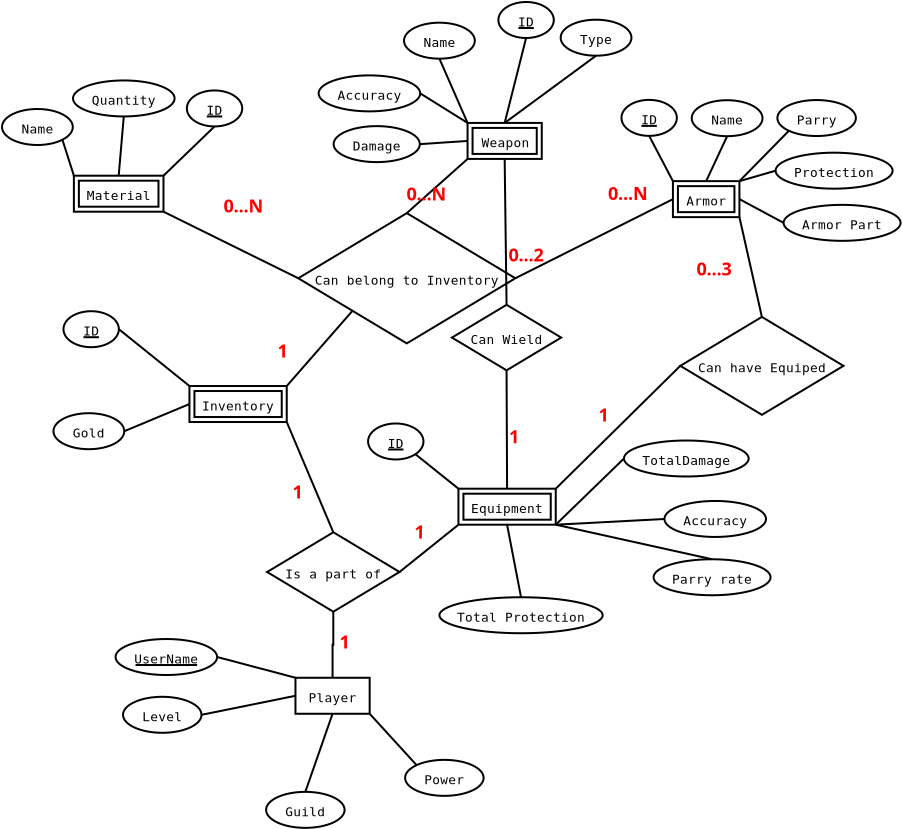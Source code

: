 <?xml version="1.0" encoding="UTF-8"?>
<dia:diagram xmlns:dia="http://www.lysator.liu.se/~alla/dia/">
  <dia:layer name="Background" visible="true" active="true">
    <dia:object type="ER - Entity" version="0" id="O0">
      <dia:attribute name="obj_pos">
        <dia:point val="-21.145,-11.614"/>
      </dia:attribute>
      <dia:attribute name="obj_bb">
        <dia:rectangle val="-21.195,-11.664;-17.385,-9.764"/>
      </dia:attribute>
      <dia:attribute name="elem_corner">
        <dia:point val="-21.145,-11.614"/>
      </dia:attribute>
      <dia:attribute name="elem_width">
        <dia:real val="3.71"/>
      </dia:attribute>
      <dia:attribute name="elem_height">
        <dia:real val="1.8"/>
      </dia:attribute>
      <dia:attribute name="border_width">
        <dia:real val="0.1"/>
      </dia:attribute>
      <dia:attribute name="border_color">
        <dia:color val="#000000"/>
      </dia:attribute>
      <dia:attribute name="inner_color">
        <dia:color val="#ffffff"/>
      </dia:attribute>
      <dia:attribute name="name">
        <dia:string>#Weapon#</dia:string>
      </dia:attribute>
      <dia:attribute name="weak">
        <dia:boolean val="true"/>
      </dia:attribute>
      <dia:attribute name="associative">
        <dia:boolean val="false"/>
      </dia:attribute>
      <dia:attribute name="font">
        <dia:font family="monospace" style="0" name="Courier"/>
      </dia:attribute>
      <dia:attribute name="font_height">
        <dia:real val="0.8"/>
      </dia:attribute>
    </dia:object>
    <dia:object type="ER - Attribute" version="0" id="O1">
      <dia:attribute name="obj_pos">
        <dia:point val="-19.603,-17.66"/>
      </dia:attribute>
      <dia:attribute name="obj_bb">
        <dia:rectangle val="-19.653,-17.71;-16.783,-15.81"/>
      </dia:attribute>
      <dia:attribute name="elem_corner">
        <dia:point val="-19.603,-17.66"/>
      </dia:attribute>
      <dia:attribute name="elem_width">
        <dia:real val="2.77"/>
      </dia:attribute>
      <dia:attribute name="elem_height">
        <dia:real val="1.8"/>
      </dia:attribute>
      <dia:attribute name="border_width">
        <dia:real val="0.1"/>
      </dia:attribute>
      <dia:attribute name="border_color">
        <dia:color val="#000000"/>
      </dia:attribute>
      <dia:attribute name="inner_color">
        <dia:color val="#ffffff"/>
      </dia:attribute>
      <dia:attribute name="name">
        <dia:string>#ID#</dia:string>
      </dia:attribute>
      <dia:attribute name="key">
        <dia:boolean val="true"/>
      </dia:attribute>
      <dia:attribute name="weak_key">
        <dia:boolean val="false"/>
      </dia:attribute>
      <dia:attribute name="derived">
        <dia:boolean val="false"/>
      </dia:attribute>
      <dia:attribute name="multivalued">
        <dia:boolean val="false"/>
      </dia:attribute>
      <dia:attribute name="font">
        <dia:font family="monospace" style="0" name="Courier"/>
      </dia:attribute>
      <dia:attribute name="font_height">
        <dia:real val="0.8"/>
      </dia:attribute>
    </dia:object>
    <dia:object type="ER - Attribute" version="0" id="O2">
      <dia:attribute name="obj_pos">
        <dia:point val="-16.49,-16.775"/>
      </dia:attribute>
      <dia:attribute name="obj_bb">
        <dia:rectangle val="-16.54,-16.825;-12.9,-14.925"/>
      </dia:attribute>
      <dia:attribute name="elem_corner">
        <dia:point val="-16.49,-16.775"/>
      </dia:attribute>
      <dia:attribute name="elem_width">
        <dia:real val="3.54"/>
      </dia:attribute>
      <dia:attribute name="elem_height">
        <dia:real val="1.8"/>
      </dia:attribute>
      <dia:attribute name="border_width">
        <dia:real val="0.1"/>
      </dia:attribute>
      <dia:attribute name="border_color">
        <dia:color val="#000000"/>
      </dia:attribute>
      <dia:attribute name="inner_color">
        <dia:color val="#ffffff"/>
      </dia:attribute>
      <dia:attribute name="name">
        <dia:string>#Type#</dia:string>
      </dia:attribute>
      <dia:attribute name="key">
        <dia:boolean val="false"/>
      </dia:attribute>
      <dia:attribute name="weak_key">
        <dia:boolean val="false"/>
      </dia:attribute>
      <dia:attribute name="derived">
        <dia:boolean val="false"/>
      </dia:attribute>
      <dia:attribute name="multivalued">
        <dia:boolean val="false"/>
      </dia:attribute>
      <dia:attribute name="font">
        <dia:font family="monospace" style="0" name="Courier"/>
      </dia:attribute>
      <dia:attribute name="font_height">
        <dia:real val="0.8"/>
      </dia:attribute>
    </dia:object>
    <dia:object type="ER - Attribute" version="0" id="O3">
      <dia:attribute name="obj_pos">
        <dia:point val="-24.322,-16.626"/>
      </dia:attribute>
      <dia:attribute name="obj_bb">
        <dia:rectangle val="-24.372,-16.676;-20.732,-14.776"/>
      </dia:attribute>
      <dia:attribute name="elem_corner">
        <dia:point val="-24.322,-16.626"/>
      </dia:attribute>
      <dia:attribute name="elem_width">
        <dia:real val="3.54"/>
      </dia:attribute>
      <dia:attribute name="elem_height">
        <dia:real val="1.8"/>
      </dia:attribute>
      <dia:attribute name="border_width">
        <dia:real val="0.1"/>
      </dia:attribute>
      <dia:attribute name="border_color">
        <dia:color val="#000000"/>
      </dia:attribute>
      <dia:attribute name="inner_color">
        <dia:color val="#ffffff"/>
      </dia:attribute>
      <dia:attribute name="name">
        <dia:string>#Name#</dia:string>
      </dia:attribute>
      <dia:attribute name="key">
        <dia:boolean val="false"/>
      </dia:attribute>
      <dia:attribute name="weak_key">
        <dia:boolean val="false"/>
      </dia:attribute>
      <dia:attribute name="derived">
        <dia:boolean val="false"/>
      </dia:attribute>
      <dia:attribute name="multivalued">
        <dia:boolean val="false"/>
      </dia:attribute>
      <dia:attribute name="font">
        <dia:font family="monospace" style="0" name="Courier"/>
      </dia:attribute>
      <dia:attribute name="font_height">
        <dia:real val="0.8"/>
      </dia:attribute>
    </dia:object>
    <dia:object type="ER - Attribute" version="0" id="O4">
      <dia:attribute name="obj_pos">
        <dia:point val="-27.842,-11.454"/>
      </dia:attribute>
      <dia:attribute name="obj_bb">
        <dia:rectangle val="-27.892,-11.504;-23.482,-9.604"/>
      </dia:attribute>
      <dia:attribute name="elem_corner">
        <dia:point val="-27.842,-11.454"/>
      </dia:attribute>
      <dia:attribute name="elem_width">
        <dia:real val="4.31"/>
      </dia:attribute>
      <dia:attribute name="elem_height">
        <dia:real val="1.8"/>
      </dia:attribute>
      <dia:attribute name="border_width">
        <dia:real val="0.1"/>
      </dia:attribute>
      <dia:attribute name="border_color">
        <dia:color val="#000000"/>
      </dia:attribute>
      <dia:attribute name="inner_color">
        <dia:color val="#ffffff"/>
      </dia:attribute>
      <dia:attribute name="name">
        <dia:string>#Damage#</dia:string>
      </dia:attribute>
      <dia:attribute name="key">
        <dia:boolean val="false"/>
      </dia:attribute>
      <dia:attribute name="weak_key">
        <dia:boolean val="false"/>
      </dia:attribute>
      <dia:attribute name="derived">
        <dia:boolean val="false"/>
      </dia:attribute>
      <dia:attribute name="multivalued">
        <dia:boolean val="false"/>
      </dia:attribute>
      <dia:attribute name="font">
        <dia:font family="monospace" style="0" name="Courier"/>
      </dia:attribute>
      <dia:attribute name="font_height">
        <dia:real val="0.8"/>
      </dia:attribute>
    </dia:object>
    <dia:object type="ER - Attribute" version="0" id="O5">
      <dia:attribute name="obj_pos">
        <dia:point val="-28.593,-13.991"/>
      </dia:attribute>
      <dia:attribute name="obj_bb">
        <dia:rectangle val="-28.643,-14.041;-23.463,-12.141"/>
      </dia:attribute>
      <dia:attribute name="elem_corner">
        <dia:point val="-28.593,-13.991"/>
      </dia:attribute>
      <dia:attribute name="elem_width">
        <dia:real val="5.08"/>
      </dia:attribute>
      <dia:attribute name="elem_height">
        <dia:real val="1.8"/>
      </dia:attribute>
      <dia:attribute name="border_width">
        <dia:real val="0.1"/>
      </dia:attribute>
      <dia:attribute name="border_color">
        <dia:color val="#000000"/>
      </dia:attribute>
      <dia:attribute name="inner_color">
        <dia:color val="#ffffff"/>
      </dia:attribute>
      <dia:attribute name="name">
        <dia:string>#Accuracy#</dia:string>
      </dia:attribute>
      <dia:attribute name="key">
        <dia:boolean val="false"/>
      </dia:attribute>
      <dia:attribute name="weak_key">
        <dia:boolean val="false"/>
      </dia:attribute>
      <dia:attribute name="derived">
        <dia:boolean val="false"/>
      </dia:attribute>
      <dia:attribute name="multivalued">
        <dia:boolean val="false"/>
      </dia:attribute>
      <dia:attribute name="font">
        <dia:font family="monospace" style="0" name="Courier"/>
      </dia:attribute>
      <dia:attribute name="font_height">
        <dia:real val="0.8"/>
      </dia:attribute>
    </dia:object>
    <dia:object type="ER - Entity" version="0" id="O6">
      <dia:attribute name="obj_pos">
        <dia:point val="-10.877,-8.703"/>
      </dia:attribute>
      <dia:attribute name="obj_bb">
        <dia:rectangle val="-10.928,-8.753;-7.503,-6.853"/>
      </dia:attribute>
      <dia:attribute name="elem_corner">
        <dia:point val="-10.877,-8.703"/>
      </dia:attribute>
      <dia:attribute name="elem_width">
        <dia:real val="3.325"/>
      </dia:attribute>
      <dia:attribute name="elem_height">
        <dia:real val="1.8"/>
      </dia:attribute>
      <dia:attribute name="border_width">
        <dia:real val="0.1"/>
      </dia:attribute>
      <dia:attribute name="border_color">
        <dia:color val="#000000"/>
      </dia:attribute>
      <dia:attribute name="inner_color">
        <dia:color val="#ffffff"/>
      </dia:attribute>
      <dia:attribute name="name">
        <dia:string>#Armor#</dia:string>
      </dia:attribute>
      <dia:attribute name="weak">
        <dia:boolean val="true"/>
      </dia:attribute>
      <dia:attribute name="associative">
        <dia:boolean val="false"/>
      </dia:attribute>
      <dia:attribute name="font">
        <dia:font family="monospace" style="0" name="Courier"/>
      </dia:attribute>
      <dia:attribute name="font_height">
        <dia:real val="0.8"/>
      </dia:attribute>
    </dia:object>
    <dia:object type="ER - Attribute" version="0" id="O7">
      <dia:attribute name="obj_pos">
        <dia:point val="-9.937,-12.75"/>
      </dia:attribute>
      <dia:attribute name="obj_bb">
        <dia:rectangle val="-9.987,-12.8;-6.347,-10.9"/>
      </dia:attribute>
      <dia:attribute name="elem_corner">
        <dia:point val="-9.937,-12.75"/>
      </dia:attribute>
      <dia:attribute name="elem_width">
        <dia:real val="3.54"/>
      </dia:attribute>
      <dia:attribute name="elem_height">
        <dia:real val="1.8"/>
      </dia:attribute>
      <dia:attribute name="border_width">
        <dia:real val="0.1"/>
      </dia:attribute>
      <dia:attribute name="border_color">
        <dia:color val="#000000"/>
      </dia:attribute>
      <dia:attribute name="inner_color">
        <dia:color val="#ffffff"/>
      </dia:attribute>
      <dia:attribute name="name">
        <dia:string>#Name#</dia:string>
      </dia:attribute>
      <dia:attribute name="key">
        <dia:boolean val="false"/>
      </dia:attribute>
      <dia:attribute name="weak_key">
        <dia:boolean val="false"/>
      </dia:attribute>
      <dia:attribute name="derived">
        <dia:boolean val="false"/>
      </dia:attribute>
      <dia:attribute name="multivalued">
        <dia:boolean val="false"/>
      </dia:attribute>
      <dia:attribute name="font">
        <dia:font family="monospace" style="0" name="Courier"/>
      </dia:attribute>
      <dia:attribute name="font_height">
        <dia:real val="0.8"/>
      </dia:attribute>
    </dia:object>
    <dia:object type="ER - Attribute" version="0" id="O8">
      <dia:attribute name="obj_pos">
        <dia:point val="-5.654,-12.758"/>
      </dia:attribute>
      <dia:attribute name="obj_bb">
        <dia:rectangle val="-5.704,-12.808;-1.679,-10.908"/>
      </dia:attribute>
      <dia:attribute name="elem_corner">
        <dia:point val="-5.654,-12.758"/>
      </dia:attribute>
      <dia:attribute name="elem_width">
        <dia:real val="3.925"/>
      </dia:attribute>
      <dia:attribute name="elem_height">
        <dia:real val="1.8"/>
      </dia:attribute>
      <dia:attribute name="border_width">
        <dia:real val="0.1"/>
      </dia:attribute>
      <dia:attribute name="border_color">
        <dia:color val="#000000"/>
      </dia:attribute>
      <dia:attribute name="inner_color">
        <dia:color val="#ffffff"/>
      </dia:attribute>
      <dia:attribute name="name">
        <dia:string>#Parry#</dia:string>
      </dia:attribute>
      <dia:attribute name="key">
        <dia:boolean val="false"/>
      </dia:attribute>
      <dia:attribute name="weak_key">
        <dia:boolean val="false"/>
      </dia:attribute>
      <dia:attribute name="derived">
        <dia:boolean val="false"/>
      </dia:attribute>
      <dia:attribute name="multivalued">
        <dia:boolean val="false"/>
      </dia:attribute>
      <dia:attribute name="font">
        <dia:font family="monospace" style="0" name="Courier"/>
      </dia:attribute>
      <dia:attribute name="font_height">
        <dia:real val="0.8"/>
      </dia:attribute>
    </dia:object>
    <dia:object type="ER - Attribute" version="0" id="O9">
      <dia:attribute name="obj_pos">
        <dia:point val="-13.45,-12.766"/>
      </dia:attribute>
      <dia:attribute name="obj_bb">
        <dia:rectangle val="-13.5,-12.816;-10.63,-10.916"/>
      </dia:attribute>
      <dia:attribute name="elem_corner">
        <dia:point val="-13.45,-12.766"/>
      </dia:attribute>
      <dia:attribute name="elem_width">
        <dia:real val="2.77"/>
      </dia:attribute>
      <dia:attribute name="elem_height">
        <dia:real val="1.8"/>
      </dia:attribute>
      <dia:attribute name="border_width">
        <dia:real val="0.1"/>
      </dia:attribute>
      <dia:attribute name="border_color">
        <dia:color val="#000000"/>
      </dia:attribute>
      <dia:attribute name="inner_color">
        <dia:color val="#ffffff"/>
      </dia:attribute>
      <dia:attribute name="name">
        <dia:string>#ID#</dia:string>
      </dia:attribute>
      <dia:attribute name="key">
        <dia:boolean val="true"/>
      </dia:attribute>
      <dia:attribute name="weak_key">
        <dia:boolean val="false"/>
      </dia:attribute>
      <dia:attribute name="derived">
        <dia:boolean val="false"/>
      </dia:attribute>
      <dia:attribute name="multivalued">
        <dia:boolean val="false"/>
      </dia:attribute>
      <dia:attribute name="font">
        <dia:font family="monospace" style="0" name="Courier"/>
      </dia:attribute>
      <dia:attribute name="font_height">
        <dia:real val="0.8"/>
      </dia:attribute>
    </dia:object>
    <dia:object type="ER - Attribute" version="0" id="O10">
      <dia:attribute name="obj_pos">
        <dia:point val="-5.743,-10.126"/>
      </dia:attribute>
      <dia:attribute name="obj_bb">
        <dia:rectangle val="-5.793,-10.176;0.157,-8.276"/>
      </dia:attribute>
      <dia:attribute name="elem_corner">
        <dia:point val="-5.743,-10.126"/>
      </dia:attribute>
      <dia:attribute name="elem_width">
        <dia:real val="5.85"/>
      </dia:attribute>
      <dia:attribute name="elem_height">
        <dia:real val="1.8"/>
      </dia:attribute>
      <dia:attribute name="border_width">
        <dia:real val="0.1"/>
      </dia:attribute>
      <dia:attribute name="border_color">
        <dia:color val="#000000"/>
      </dia:attribute>
      <dia:attribute name="inner_color">
        <dia:color val="#ffffff"/>
      </dia:attribute>
      <dia:attribute name="name">
        <dia:string>#Protection#</dia:string>
      </dia:attribute>
      <dia:attribute name="key">
        <dia:boolean val="false"/>
      </dia:attribute>
      <dia:attribute name="weak_key">
        <dia:boolean val="false"/>
      </dia:attribute>
      <dia:attribute name="derived">
        <dia:boolean val="false"/>
      </dia:attribute>
      <dia:attribute name="multivalued">
        <dia:boolean val="false"/>
      </dia:attribute>
      <dia:attribute name="font">
        <dia:font family="monospace" style="0" name="Courier"/>
      </dia:attribute>
      <dia:attribute name="font_height">
        <dia:real val="0.8"/>
      </dia:attribute>
    </dia:object>
    <dia:object type="ER - Attribute" version="0" id="O11">
      <dia:attribute name="obj_pos">
        <dia:point val="-5.344,-7.518"/>
      </dia:attribute>
      <dia:attribute name="obj_bb">
        <dia:rectangle val="-5.394,-7.568;0.556,-5.668"/>
      </dia:attribute>
      <dia:attribute name="elem_corner">
        <dia:point val="-5.344,-7.518"/>
      </dia:attribute>
      <dia:attribute name="elem_width">
        <dia:real val="5.85"/>
      </dia:attribute>
      <dia:attribute name="elem_height">
        <dia:real val="1.8"/>
      </dia:attribute>
      <dia:attribute name="border_width">
        <dia:real val="0.1"/>
      </dia:attribute>
      <dia:attribute name="border_color">
        <dia:color val="#000000"/>
      </dia:attribute>
      <dia:attribute name="inner_color">
        <dia:color val="#ffffff"/>
      </dia:attribute>
      <dia:attribute name="name">
        <dia:string>#Armor Part#</dia:string>
      </dia:attribute>
      <dia:attribute name="key">
        <dia:boolean val="false"/>
      </dia:attribute>
      <dia:attribute name="weak_key">
        <dia:boolean val="false"/>
      </dia:attribute>
      <dia:attribute name="derived">
        <dia:boolean val="false"/>
      </dia:attribute>
      <dia:attribute name="multivalued">
        <dia:boolean val="false"/>
      </dia:attribute>
      <dia:attribute name="font">
        <dia:font family="monospace" style="0" name="Courier"/>
      </dia:attribute>
      <dia:attribute name="font_height">
        <dia:real val="0.8"/>
      </dia:attribute>
    </dia:object>
    <dia:object type="ER - Entity" version="0" id="O12">
      <dia:attribute name="obj_pos">
        <dia:point val="-40.829,-8.975"/>
      </dia:attribute>
      <dia:attribute name="obj_bb">
        <dia:rectangle val="-40.879,-9.025;-36.299,-7.125"/>
      </dia:attribute>
      <dia:attribute name="elem_corner">
        <dia:point val="-40.829,-8.975"/>
      </dia:attribute>
      <dia:attribute name="elem_width">
        <dia:real val="4.48"/>
      </dia:attribute>
      <dia:attribute name="elem_height">
        <dia:real val="1.8"/>
      </dia:attribute>
      <dia:attribute name="border_width">
        <dia:real val="0.1"/>
      </dia:attribute>
      <dia:attribute name="border_color">
        <dia:color val="#000000"/>
      </dia:attribute>
      <dia:attribute name="inner_color">
        <dia:color val="#ffffff"/>
      </dia:attribute>
      <dia:attribute name="name">
        <dia:string>#Material#</dia:string>
      </dia:attribute>
      <dia:attribute name="weak">
        <dia:boolean val="true"/>
      </dia:attribute>
      <dia:attribute name="associative">
        <dia:boolean val="false"/>
      </dia:attribute>
      <dia:attribute name="font">
        <dia:font family="monospace" style="0" name="Courier"/>
      </dia:attribute>
      <dia:attribute name="font_height">
        <dia:real val="0.8"/>
      </dia:attribute>
    </dia:object>
    <dia:object type="ER - Attribute" version="0" id="O13">
      <dia:attribute name="obj_pos">
        <dia:point val="-44.423,-12.31"/>
      </dia:attribute>
      <dia:attribute name="obj_bb">
        <dia:rectangle val="-44.473,-12.36;-40.833,-10.46"/>
      </dia:attribute>
      <dia:attribute name="elem_corner">
        <dia:point val="-44.423,-12.31"/>
      </dia:attribute>
      <dia:attribute name="elem_width">
        <dia:real val="3.54"/>
      </dia:attribute>
      <dia:attribute name="elem_height">
        <dia:real val="1.8"/>
      </dia:attribute>
      <dia:attribute name="border_width">
        <dia:real val="0.1"/>
      </dia:attribute>
      <dia:attribute name="border_color">
        <dia:color val="#000000"/>
      </dia:attribute>
      <dia:attribute name="inner_color">
        <dia:color val="#ffffff"/>
      </dia:attribute>
      <dia:attribute name="name">
        <dia:string>#Name#</dia:string>
      </dia:attribute>
      <dia:attribute name="key">
        <dia:boolean val="false"/>
      </dia:attribute>
      <dia:attribute name="weak_key">
        <dia:boolean val="false"/>
      </dia:attribute>
      <dia:attribute name="derived">
        <dia:boolean val="false"/>
      </dia:attribute>
      <dia:attribute name="multivalued">
        <dia:boolean val="false"/>
      </dia:attribute>
      <dia:attribute name="font">
        <dia:font family="monospace" style="0" name="Courier"/>
      </dia:attribute>
      <dia:attribute name="font_height">
        <dia:real val="0.8"/>
      </dia:attribute>
    </dia:object>
    <dia:object type="ER - Attribute" version="0" id="O14">
      <dia:attribute name="obj_pos">
        <dia:point val="-35.181,-13.238"/>
      </dia:attribute>
      <dia:attribute name="obj_bb">
        <dia:rectangle val="-35.231,-13.288;-32.361,-11.388"/>
      </dia:attribute>
      <dia:attribute name="elem_corner">
        <dia:point val="-35.181,-13.238"/>
      </dia:attribute>
      <dia:attribute name="elem_width">
        <dia:real val="2.77"/>
      </dia:attribute>
      <dia:attribute name="elem_height">
        <dia:real val="1.8"/>
      </dia:attribute>
      <dia:attribute name="border_width">
        <dia:real val="0.1"/>
      </dia:attribute>
      <dia:attribute name="border_color">
        <dia:color val="#000000"/>
      </dia:attribute>
      <dia:attribute name="inner_color">
        <dia:color val="#ffffff"/>
      </dia:attribute>
      <dia:attribute name="name">
        <dia:string>#ID#</dia:string>
      </dia:attribute>
      <dia:attribute name="key">
        <dia:boolean val="true"/>
      </dia:attribute>
      <dia:attribute name="weak_key">
        <dia:boolean val="false"/>
      </dia:attribute>
      <dia:attribute name="derived">
        <dia:boolean val="false"/>
      </dia:attribute>
      <dia:attribute name="multivalued">
        <dia:boolean val="false"/>
      </dia:attribute>
      <dia:attribute name="font">
        <dia:font family="monospace" style="0" name="Courier"/>
      </dia:attribute>
      <dia:attribute name="font_height">
        <dia:real val="0.8"/>
      </dia:attribute>
    </dia:object>
    <dia:object type="ER - Attribute" version="0" id="O15">
      <dia:attribute name="obj_pos">
        <dia:point val="-40.873,-13.738"/>
      </dia:attribute>
      <dia:attribute name="obj_bb">
        <dia:rectangle val="-40.923,-13.788;-35.743,-11.888"/>
      </dia:attribute>
      <dia:attribute name="elem_corner">
        <dia:point val="-40.873,-13.738"/>
      </dia:attribute>
      <dia:attribute name="elem_width">
        <dia:real val="5.08"/>
      </dia:attribute>
      <dia:attribute name="elem_height">
        <dia:real val="1.8"/>
      </dia:attribute>
      <dia:attribute name="border_width">
        <dia:real val="0.1"/>
      </dia:attribute>
      <dia:attribute name="border_color">
        <dia:color val="#000000"/>
      </dia:attribute>
      <dia:attribute name="inner_color">
        <dia:color val="#ffffff"/>
      </dia:attribute>
      <dia:attribute name="name">
        <dia:string>#Quantity#</dia:string>
      </dia:attribute>
      <dia:attribute name="key">
        <dia:boolean val="false"/>
      </dia:attribute>
      <dia:attribute name="weak_key">
        <dia:boolean val="false"/>
      </dia:attribute>
      <dia:attribute name="derived">
        <dia:boolean val="false"/>
      </dia:attribute>
      <dia:attribute name="multivalued">
        <dia:boolean val="false"/>
      </dia:attribute>
      <dia:attribute name="font">
        <dia:font family="monospace" style="0" name="Courier"/>
      </dia:attribute>
      <dia:attribute name="font_height">
        <dia:real val="0.8"/>
      </dia:attribute>
    </dia:object>
    <dia:object type="ER - Entity" version="0" id="O16">
      <dia:attribute name="obj_pos">
        <dia:point val="-35.051,1.541"/>
      </dia:attribute>
      <dia:attribute name="obj_bb">
        <dia:rectangle val="-35.101,1.491;-30.136,3.391"/>
      </dia:attribute>
      <dia:attribute name="elem_corner">
        <dia:point val="-35.051,1.541"/>
      </dia:attribute>
      <dia:attribute name="elem_width">
        <dia:real val="4.865"/>
      </dia:attribute>
      <dia:attribute name="elem_height">
        <dia:real val="1.8"/>
      </dia:attribute>
      <dia:attribute name="border_width">
        <dia:real val="0.1"/>
      </dia:attribute>
      <dia:attribute name="border_color">
        <dia:color val="#000000"/>
      </dia:attribute>
      <dia:attribute name="inner_color">
        <dia:color val="#ffffff"/>
      </dia:attribute>
      <dia:attribute name="name">
        <dia:string>#Inventory#</dia:string>
      </dia:attribute>
      <dia:attribute name="weak">
        <dia:boolean val="true"/>
      </dia:attribute>
      <dia:attribute name="associative">
        <dia:boolean val="false"/>
      </dia:attribute>
      <dia:attribute name="font">
        <dia:font family="monospace" style="0" name="Courier"/>
      </dia:attribute>
      <dia:attribute name="font_height">
        <dia:real val="0.8"/>
      </dia:attribute>
    </dia:object>
    <dia:object type="ER - Relationship" version="0" id="O17">
      <dia:attribute name="obj_pos">
        <dia:point val="-29.612,-7.104"/>
      </dia:attribute>
      <dia:attribute name="obj_bb">
        <dia:rectangle val="-29.962,-7.154;-18.407,-0.541"/>
      </dia:attribute>
      <dia:attribute name="elem_corner">
        <dia:point val="-29.612,-7.104"/>
      </dia:attribute>
      <dia:attribute name="elem_width">
        <dia:real val="10.855"/>
      </dia:attribute>
      <dia:attribute name="elem_height">
        <dia:real val="6.513"/>
      </dia:attribute>
      <dia:attribute name="border_width">
        <dia:real val="0.1"/>
      </dia:attribute>
      <dia:attribute name="border_color">
        <dia:color val="#000000"/>
      </dia:attribute>
      <dia:attribute name="inner_color">
        <dia:color val="#ffffff"/>
      </dia:attribute>
      <dia:attribute name="name">
        <dia:string>#Can belong to Inventory#</dia:string>
      </dia:attribute>
      <dia:attribute name="left_card">
        <dia:string>##</dia:string>
      </dia:attribute>
      <dia:attribute name="right_card">
        <dia:string>##</dia:string>
      </dia:attribute>
      <dia:attribute name="identifying">
        <dia:boolean val="false"/>
      </dia:attribute>
      <dia:attribute name="rotated">
        <dia:boolean val="false"/>
      </dia:attribute>
      <dia:attribute name="font">
        <dia:font family="monospace" style="0" name="Courier"/>
      </dia:attribute>
      <dia:attribute name="font_height">
        <dia:real val="0.8"/>
      </dia:attribute>
    </dia:object>
    <dia:object type="ER - Attribute" version="0" id="O18">
      <dia:attribute name="obj_pos">
        <dia:point val="-41.85,2.9"/>
      </dia:attribute>
      <dia:attribute name="obj_bb">
        <dia:rectangle val="-41.9,2.85;-38.26,4.75"/>
      </dia:attribute>
      <dia:attribute name="elem_corner">
        <dia:point val="-41.85,2.9"/>
      </dia:attribute>
      <dia:attribute name="elem_width">
        <dia:real val="3.54"/>
      </dia:attribute>
      <dia:attribute name="elem_height">
        <dia:real val="1.8"/>
      </dia:attribute>
      <dia:attribute name="border_width">
        <dia:real val="0.1"/>
      </dia:attribute>
      <dia:attribute name="border_color">
        <dia:color val="#000000"/>
      </dia:attribute>
      <dia:attribute name="inner_color">
        <dia:color val="#ffffff"/>
      </dia:attribute>
      <dia:attribute name="name">
        <dia:string>#Gold#</dia:string>
      </dia:attribute>
      <dia:attribute name="key">
        <dia:boolean val="false"/>
      </dia:attribute>
      <dia:attribute name="weak_key">
        <dia:boolean val="false"/>
      </dia:attribute>
      <dia:attribute name="derived">
        <dia:boolean val="false"/>
      </dia:attribute>
      <dia:attribute name="multivalued">
        <dia:boolean val="false"/>
      </dia:attribute>
      <dia:attribute name="font">
        <dia:font family="monospace" style="0" name="Courier"/>
      </dia:attribute>
      <dia:attribute name="font_height">
        <dia:real val="0.8"/>
      </dia:attribute>
    </dia:object>
    <dia:object type="ER - Attribute" version="0" id="O19">
      <dia:attribute name="obj_pos">
        <dia:point val="-41.35,-2.2"/>
      </dia:attribute>
      <dia:attribute name="obj_bb">
        <dia:rectangle val="-41.4,-2.25;-38.53,-0.35"/>
      </dia:attribute>
      <dia:attribute name="elem_corner">
        <dia:point val="-41.35,-2.2"/>
      </dia:attribute>
      <dia:attribute name="elem_width">
        <dia:real val="2.77"/>
      </dia:attribute>
      <dia:attribute name="elem_height">
        <dia:real val="1.8"/>
      </dia:attribute>
      <dia:attribute name="border_width">
        <dia:real val="0.1"/>
      </dia:attribute>
      <dia:attribute name="border_color">
        <dia:color val="#000000"/>
      </dia:attribute>
      <dia:attribute name="inner_color">
        <dia:color val="#ffffff"/>
      </dia:attribute>
      <dia:attribute name="name">
        <dia:string>#ID#</dia:string>
      </dia:attribute>
      <dia:attribute name="key">
        <dia:boolean val="true"/>
      </dia:attribute>
      <dia:attribute name="weak_key">
        <dia:boolean val="false"/>
      </dia:attribute>
      <dia:attribute name="derived">
        <dia:boolean val="false"/>
      </dia:attribute>
      <dia:attribute name="multivalued">
        <dia:boolean val="false"/>
      </dia:attribute>
      <dia:attribute name="font">
        <dia:font family="monospace" style="0" name="Courier"/>
      </dia:attribute>
      <dia:attribute name="font_height">
        <dia:real val="0.8"/>
      </dia:attribute>
    </dia:object>
    <dia:object type="ER - Entity" version="0" id="O20">
      <dia:attribute name="obj_pos">
        <dia:point val="-21.601,6.675"/>
      </dia:attribute>
      <dia:attribute name="obj_bb">
        <dia:rectangle val="-21.651,6.625;-16.686,8.525"/>
      </dia:attribute>
      <dia:attribute name="elem_corner">
        <dia:point val="-21.601,6.675"/>
      </dia:attribute>
      <dia:attribute name="elem_width">
        <dia:real val="4.865"/>
      </dia:attribute>
      <dia:attribute name="elem_height">
        <dia:real val="1.8"/>
      </dia:attribute>
      <dia:attribute name="border_width">
        <dia:real val="0.1"/>
      </dia:attribute>
      <dia:attribute name="border_color">
        <dia:color val="#000000"/>
      </dia:attribute>
      <dia:attribute name="inner_color">
        <dia:color val="#ffffff"/>
      </dia:attribute>
      <dia:attribute name="name">
        <dia:string>#Equipment#</dia:string>
      </dia:attribute>
      <dia:attribute name="weak">
        <dia:boolean val="true"/>
      </dia:attribute>
      <dia:attribute name="associative">
        <dia:boolean val="false"/>
      </dia:attribute>
      <dia:attribute name="font">
        <dia:font family="monospace" style="0" name="Courier"/>
      </dia:attribute>
      <dia:attribute name="font_height">
        <dia:real val="0.8"/>
      </dia:attribute>
    </dia:object>
    <dia:object type="ER - Relationship" version="0" id="O21">
      <dia:attribute name="obj_pos">
        <dia:point val="-10.509,-1.915"/>
      </dia:attribute>
      <dia:attribute name="obj_bb">
        <dia:rectangle val="-10.859,-1.965;-1.999,3.031"/>
      </dia:attribute>
      <dia:attribute name="elem_corner">
        <dia:point val="-10.509,-1.915"/>
      </dia:attribute>
      <dia:attribute name="elem_width">
        <dia:real val="8.16"/>
      </dia:attribute>
      <dia:attribute name="elem_height">
        <dia:real val="4.896"/>
      </dia:attribute>
      <dia:attribute name="border_width">
        <dia:real val="0.1"/>
      </dia:attribute>
      <dia:attribute name="border_color">
        <dia:color val="#000000"/>
      </dia:attribute>
      <dia:attribute name="inner_color">
        <dia:color val="#ffffff"/>
      </dia:attribute>
      <dia:attribute name="name">
        <dia:string>#Can have Equiped#</dia:string>
      </dia:attribute>
      <dia:attribute name="left_card">
        <dia:string>##</dia:string>
      </dia:attribute>
      <dia:attribute name="right_card">
        <dia:string>##</dia:string>
      </dia:attribute>
      <dia:attribute name="identifying">
        <dia:boolean val="false"/>
      </dia:attribute>
      <dia:attribute name="rotated">
        <dia:boolean val="false"/>
      </dia:attribute>
      <dia:attribute name="font">
        <dia:font family="monospace" style="0" name="Courier"/>
      </dia:attribute>
      <dia:attribute name="font_height">
        <dia:real val="0.8"/>
      </dia:attribute>
    </dia:object>
    <dia:object type="ER - Entity" version="0" id="O22">
      <dia:attribute name="obj_pos">
        <dia:point val="-29.75,16.128"/>
      </dia:attribute>
      <dia:attribute name="obj_bb">
        <dia:rectangle val="-29.8,16.078;-25.99,17.978"/>
      </dia:attribute>
      <dia:attribute name="elem_corner">
        <dia:point val="-29.75,16.128"/>
      </dia:attribute>
      <dia:attribute name="elem_width">
        <dia:real val="3.71"/>
      </dia:attribute>
      <dia:attribute name="elem_height">
        <dia:real val="1.8"/>
      </dia:attribute>
      <dia:attribute name="border_width">
        <dia:real val="0.1"/>
      </dia:attribute>
      <dia:attribute name="border_color">
        <dia:color val="#000000"/>
      </dia:attribute>
      <dia:attribute name="inner_color">
        <dia:color val="#ffffff"/>
      </dia:attribute>
      <dia:attribute name="name">
        <dia:string>#Player#</dia:string>
      </dia:attribute>
      <dia:attribute name="weak">
        <dia:boolean val="false"/>
      </dia:attribute>
      <dia:attribute name="associative">
        <dia:boolean val="false"/>
      </dia:attribute>
      <dia:attribute name="font">
        <dia:font family="monospace" style="0" name="Courier"/>
      </dia:attribute>
      <dia:attribute name="font_height">
        <dia:real val="0.8"/>
      </dia:attribute>
    </dia:object>
    <dia:object type="ER - Relationship" version="0" id="O23">
      <dia:attribute name="obj_pos">
        <dia:point val="-31.168,8.853"/>
      </dia:attribute>
      <dia:attribute name="obj_bb">
        <dia:rectangle val="-31.518,8.803;-24.198,12.875"/>
      </dia:attribute>
      <dia:attribute name="elem_corner">
        <dia:point val="-31.168,8.853"/>
      </dia:attribute>
      <dia:attribute name="elem_width">
        <dia:real val="6.62"/>
      </dia:attribute>
      <dia:attribute name="elem_height">
        <dia:real val="3.972"/>
      </dia:attribute>
      <dia:attribute name="border_width">
        <dia:real val="0.1"/>
      </dia:attribute>
      <dia:attribute name="border_color">
        <dia:color val="#000000"/>
      </dia:attribute>
      <dia:attribute name="inner_color">
        <dia:color val="#ffffff"/>
      </dia:attribute>
      <dia:attribute name="name">
        <dia:string>#Is a part of#</dia:string>
      </dia:attribute>
      <dia:attribute name="left_card">
        <dia:string>##</dia:string>
      </dia:attribute>
      <dia:attribute name="right_card">
        <dia:string>##</dia:string>
      </dia:attribute>
      <dia:attribute name="identifying">
        <dia:boolean val="false"/>
      </dia:attribute>
      <dia:attribute name="rotated">
        <dia:boolean val="false"/>
      </dia:attribute>
      <dia:attribute name="font">
        <dia:font family="monospace" style="0" name="Courier"/>
      </dia:attribute>
      <dia:attribute name="font_height">
        <dia:real val="0.8"/>
      </dia:attribute>
    </dia:object>
    <dia:object type="ER - Participation" version="1" id="O24">
      <dia:attribute name="obj_pos">
        <dia:point val="-27.858,12.825"/>
      </dia:attribute>
      <dia:attribute name="obj_bb">
        <dia:rectangle val="-27.945,12.775;-27.808,16.178"/>
      </dia:attribute>
      <dia:attribute name="orth_points">
        <dia:point val="-27.858,12.825"/>
        <dia:point val="-27.858,14.476"/>
        <dia:point val="-27.895,14.476"/>
        <dia:point val="-27.895,16.128"/>
      </dia:attribute>
      <dia:attribute name="orth_orient">
        <dia:enum val="1"/>
        <dia:enum val="0"/>
        <dia:enum val="1"/>
      </dia:attribute>
      <dia:attribute name="autorouting">
        <dia:boolean val="true"/>
      </dia:attribute>
      <dia:attribute name="total">
        <dia:boolean val="false"/>
      </dia:attribute>
      <dia:connections>
        <dia:connection handle="0" to="O23" connection="6"/>
        <dia:connection handle="1" to="O22" connection="1"/>
      </dia:connections>
    </dia:object>
    <dia:object type="ER - Attribute" version="0" id="O25">
      <dia:attribute name="obj_pos">
        <dia:point val="-26.119,3.414"/>
      </dia:attribute>
      <dia:attribute name="obj_bb">
        <dia:rectangle val="-26.169,3.364;-23.299,5.264"/>
      </dia:attribute>
      <dia:attribute name="elem_corner">
        <dia:point val="-26.119,3.414"/>
      </dia:attribute>
      <dia:attribute name="elem_width">
        <dia:real val="2.77"/>
      </dia:attribute>
      <dia:attribute name="elem_height">
        <dia:real val="1.8"/>
      </dia:attribute>
      <dia:attribute name="border_width">
        <dia:real val="0.1"/>
      </dia:attribute>
      <dia:attribute name="border_color">
        <dia:color val="#000000"/>
      </dia:attribute>
      <dia:attribute name="inner_color">
        <dia:color val="#ffffff"/>
      </dia:attribute>
      <dia:attribute name="name">
        <dia:string>#ID#</dia:string>
      </dia:attribute>
      <dia:attribute name="key">
        <dia:boolean val="true"/>
      </dia:attribute>
      <dia:attribute name="weak_key">
        <dia:boolean val="false"/>
      </dia:attribute>
      <dia:attribute name="derived">
        <dia:boolean val="false"/>
      </dia:attribute>
      <dia:attribute name="multivalued">
        <dia:boolean val="false"/>
      </dia:attribute>
      <dia:attribute name="font">
        <dia:font family="monospace" style="0" name="Courier"/>
      </dia:attribute>
      <dia:attribute name="font_height">
        <dia:real val="0.8"/>
      </dia:attribute>
    </dia:object>
    <dia:object type="ER - Attribute" version="0" id="O26">
      <dia:attribute name="obj_pos">
        <dia:point val="-13.325,4.265"/>
      </dia:attribute>
      <dia:attribute name="obj_bb">
        <dia:rectangle val="-13.375,4.215;-7.04,6.115"/>
      </dia:attribute>
      <dia:attribute name="elem_corner">
        <dia:point val="-13.325,4.265"/>
      </dia:attribute>
      <dia:attribute name="elem_width">
        <dia:real val="6.235"/>
      </dia:attribute>
      <dia:attribute name="elem_height">
        <dia:real val="1.8"/>
      </dia:attribute>
      <dia:attribute name="border_width">
        <dia:real val="0.1"/>
      </dia:attribute>
      <dia:attribute name="border_color">
        <dia:color val="#000000"/>
      </dia:attribute>
      <dia:attribute name="inner_color">
        <dia:color val="#ffffff"/>
      </dia:attribute>
      <dia:attribute name="name">
        <dia:string>#TotalDamage#</dia:string>
      </dia:attribute>
      <dia:attribute name="key">
        <dia:boolean val="false"/>
      </dia:attribute>
      <dia:attribute name="weak_key">
        <dia:boolean val="false"/>
      </dia:attribute>
      <dia:attribute name="derived">
        <dia:boolean val="false"/>
      </dia:attribute>
      <dia:attribute name="multivalued">
        <dia:boolean val="false"/>
      </dia:attribute>
      <dia:attribute name="font">
        <dia:font family="monospace" style="0" name="Courier"/>
      </dia:attribute>
      <dia:attribute name="font_height">
        <dia:real val="0.8"/>
      </dia:attribute>
    </dia:object>
    <dia:object type="ER - Attribute" version="0" id="O27">
      <dia:attribute name="obj_pos">
        <dia:point val="-38.373,17.08"/>
      </dia:attribute>
      <dia:attribute name="obj_bb">
        <dia:rectangle val="-38.423,17.03;-34.398,18.93"/>
      </dia:attribute>
      <dia:attribute name="elem_corner">
        <dia:point val="-38.373,17.08"/>
      </dia:attribute>
      <dia:attribute name="elem_width">
        <dia:real val="3.925"/>
      </dia:attribute>
      <dia:attribute name="elem_height">
        <dia:real val="1.8"/>
      </dia:attribute>
      <dia:attribute name="border_width">
        <dia:real val="0.1"/>
      </dia:attribute>
      <dia:attribute name="border_color">
        <dia:color val="#000000"/>
      </dia:attribute>
      <dia:attribute name="inner_color">
        <dia:color val="#ffffff"/>
      </dia:attribute>
      <dia:attribute name="name">
        <dia:string>#Level#</dia:string>
      </dia:attribute>
      <dia:attribute name="key">
        <dia:boolean val="false"/>
      </dia:attribute>
      <dia:attribute name="weak_key">
        <dia:boolean val="false"/>
      </dia:attribute>
      <dia:attribute name="derived">
        <dia:boolean val="false"/>
      </dia:attribute>
      <dia:attribute name="multivalued">
        <dia:boolean val="false"/>
      </dia:attribute>
      <dia:attribute name="font">
        <dia:font family="monospace" style="0" name="Courier"/>
      </dia:attribute>
      <dia:attribute name="font_height">
        <dia:real val="0.8"/>
      </dia:attribute>
    </dia:object>
    <dia:object type="ER - Attribute" version="0" id="O28">
      <dia:attribute name="obj_pos">
        <dia:point val="-38.746,14.191"/>
      </dia:attribute>
      <dia:attribute name="obj_bb">
        <dia:rectangle val="-38.796,14.141;-33.616,16.041"/>
      </dia:attribute>
      <dia:attribute name="elem_corner">
        <dia:point val="-38.746,14.191"/>
      </dia:attribute>
      <dia:attribute name="elem_width">
        <dia:real val="5.08"/>
      </dia:attribute>
      <dia:attribute name="elem_height">
        <dia:real val="1.8"/>
      </dia:attribute>
      <dia:attribute name="border_width">
        <dia:real val="0.1"/>
      </dia:attribute>
      <dia:attribute name="border_color">
        <dia:color val="#000000"/>
      </dia:attribute>
      <dia:attribute name="inner_color">
        <dia:color val="#ffffff"/>
      </dia:attribute>
      <dia:attribute name="name">
        <dia:string>#UserName#</dia:string>
      </dia:attribute>
      <dia:attribute name="key">
        <dia:boolean val="true"/>
      </dia:attribute>
      <dia:attribute name="weak_key">
        <dia:boolean val="false"/>
      </dia:attribute>
      <dia:attribute name="derived">
        <dia:boolean val="false"/>
      </dia:attribute>
      <dia:attribute name="multivalued">
        <dia:boolean val="false"/>
      </dia:attribute>
      <dia:attribute name="font">
        <dia:font family="monospace" style="0" name="Courier"/>
      </dia:attribute>
      <dia:attribute name="font_height">
        <dia:real val="0.8"/>
      </dia:attribute>
    </dia:object>
    <dia:object type="ER - Attribute" version="0" id="O29">
      <dia:attribute name="obj_pos">
        <dia:point val="-22.551,12.102"/>
      </dia:attribute>
      <dia:attribute name="obj_bb">
        <dia:rectangle val="-22.601,12.052;-14.341,13.952"/>
      </dia:attribute>
      <dia:attribute name="elem_corner">
        <dia:point val="-22.551,12.102"/>
      </dia:attribute>
      <dia:attribute name="elem_width">
        <dia:real val="8.16"/>
      </dia:attribute>
      <dia:attribute name="elem_height">
        <dia:real val="1.8"/>
      </dia:attribute>
      <dia:attribute name="border_width">
        <dia:real val="0.1"/>
      </dia:attribute>
      <dia:attribute name="border_color">
        <dia:color val="#000000"/>
      </dia:attribute>
      <dia:attribute name="inner_color">
        <dia:color val="#ffffff"/>
      </dia:attribute>
      <dia:attribute name="name">
        <dia:string>#Total Protection#</dia:string>
      </dia:attribute>
      <dia:attribute name="key">
        <dia:boolean val="false"/>
      </dia:attribute>
      <dia:attribute name="weak_key">
        <dia:boolean val="false"/>
      </dia:attribute>
      <dia:attribute name="derived">
        <dia:boolean val="false"/>
      </dia:attribute>
      <dia:attribute name="multivalued">
        <dia:boolean val="false"/>
      </dia:attribute>
      <dia:attribute name="font">
        <dia:font family="monospace" style="0" name="Courier"/>
      </dia:attribute>
      <dia:attribute name="font_height">
        <dia:real val="0.8"/>
      </dia:attribute>
    </dia:object>
    <dia:object type="ER - Attribute" version="0" id="O30">
      <dia:attribute name="obj_pos">
        <dia:point val="-11.302,7.288"/>
      </dia:attribute>
      <dia:attribute name="obj_bb">
        <dia:rectangle val="-11.352,7.238;-6.172,9.138"/>
      </dia:attribute>
      <dia:attribute name="elem_corner">
        <dia:point val="-11.302,7.288"/>
      </dia:attribute>
      <dia:attribute name="elem_width">
        <dia:real val="5.08"/>
      </dia:attribute>
      <dia:attribute name="elem_height">
        <dia:real val="1.8"/>
      </dia:attribute>
      <dia:attribute name="border_width">
        <dia:real val="0.1"/>
      </dia:attribute>
      <dia:attribute name="border_color">
        <dia:color val="#000000"/>
      </dia:attribute>
      <dia:attribute name="inner_color">
        <dia:color val="#ffffff"/>
      </dia:attribute>
      <dia:attribute name="name">
        <dia:string>#Accuracy#</dia:string>
      </dia:attribute>
      <dia:attribute name="key">
        <dia:boolean val="false"/>
      </dia:attribute>
      <dia:attribute name="weak_key">
        <dia:boolean val="false"/>
      </dia:attribute>
      <dia:attribute name="derived">
        <dia:boolean val="false"/>
      </dia:attribute>
      <dia:attribute name="multivalued">
        <dia:boolean val="false"/>
      </dia:attribute>
      <dia:attribute name="font">
        <dia:font family="monospace" style="0" name="Courier"/>
      </dia:attribute>
      <dia:attribute name="font_height">
        <dia:real val="0.8"/>
      </dia:attribute>
    </dia:object>
    <dia:object type="ER - Attribute" version="0" id="O31">
      <dia:attribute name="obj_pos">
        <dia:point val="-11.846,10.203"/>
      </dia:attribute>
      <dia:attribute name="obj_bb">
        <dia:rectangle val="-11.896,10.153;-5.946,12.053"/>
      </dia:attribute>
      <dia:attribute name="elem_corner">
        <dia:point val="-11.846,10.203"/>
      </dia:attribute>
      <dia:attribute name="elem_width">
        <dia:real val="5.85"/>
      </dia:attribute>
      <dia:attribute name="elem_height">
        <dia:real val="1.8"/>
      </dia:attribute>
      <dia:attribute name="border_width">
        <dia:real val="0.1"/>
      </dia:attribute>
      <dia:attribute name="border_color">
        <dia:color val="#000000"/>
      </dia:attribute>
      <dia:attribute name="inner_color">
        <dia:color val="#ffffff"/>
      </dia:attribute>
      <dia:attribute name="name">
        <dia:string>#Parry rate#</dia:string>
      </dia:attribute>
      <dia:attribute name="key">
        <dia:boolean val="false"/>
      </dia:attribute>
      <dia:attribute name="weak_key">
        <dia:boolean val="false"/>
      </dia:attribute>
      <dia:attribute name="derived">
        <dia:boolean val="false"/>
      </dia:attribute>
      <dia:attribute name="multivalued">
        <dia:boolean val="false"/>
      </dia:attribute>
      <dia:attribute name="font">
        <dia:font family="monospace" style="0" name="Courier"/>
      </dia:attribute>
      <dia:attribute name="font_height">
        <dia:real val="0.8"/>
      </dia:attribute>
    </dia:object>
    <dia:object type="Standard - Line" version="0" id="O32">
      <dia:attribute name="obj_pos">
        <dia:point val="-14.72,-14.975"/>
      </dia:attribute>
      <dia:attribute name="obj_bb">
        <dia:rectangle val="-19.36,-15.045;-14.65,-11.544"/>
      </dia:attribute>
      <dia:attribute name="conn_endpoints">
        <dia:point val="-14.72,-14.975"/>
        <dia:point val="-19.29,-11.614"/>
      </dia:attribute>
      <dia:attribute name="numcp">
        <dia:int val="1"/>
      </dia:attribute>
      <dia:connections>
        <dia:connection handle="0" to="O2" connection="6"/>
        <dia:connection handle="1" to="O0" connection="1"/>
      </dia:connections>
    </dia:object>
    <dia:object type="Standard - Line" version="0" id="O33">
      <dia:attribute name="obj_pos">
        <dia:point val="-18.218,-15.86"/>
      </dia:attribute>
      <dia:attribute name="obj_bb">
        <dia:rectangle val="-19.35,-15.921;-18.157,-11.553"/>
      </dia:attribute>
      <dia:attribute name="conn_endpoints">
        <dia:point val="-18.218,-15.86"/>
        <dia:point val="-19.29,-11.614"/>
      </dia:attribute>
      <dia:attribute name="numcp">
        <dia:int val="1"/>
      </dia:attribute>
      <dia:connections>
        <dia:connection handle="0" to="O1" connection="6"/>
        <dia:connection handle="1" to="O0" connection="1"/>
      </dia:connections>
    </dia:object>
    <dia:object type="Standard - Line" version="0" id="O34">
      <dia:attribute name="obj_pos">
        <dia:point val="-22.552,-14.826"/>
      </dia:attribute>
      <dia:attribute name="obj_bb">
        <dia:rectangle val="-22.618,-14.892;-21.079,-11.548"/>
      </dia:attribute>
      <dia:attribute name="conn_endpoints">
        <dia:point val="-22.552,-14.826"/>
        <dia:point val="-21.145,-11.614"/>
      </dia:attribute>
      <dia:attribute name="numcp">
        <dia:int val="1"/>
      </dia:attribute>
      <dia:connections>
        <dia:connection handle="0" to="O3" connection="6"/>
        <dia:connection handle="1" to="O0" connection="0"/>
      </dia:connections>
    </dia:object>
    <dia:object type="Standard - Line" version="0" id="O35">
      <dia:attribute name="obj_pos">
        <dia:point val="-21.145,-11.614"/>
      </dia:attribute>
      <dia:attribute name="obj_bb">
        <dia:rectangle val="-23.582,-13.16;-21.076,-11.545"/>
      </dia:attribute>
      <dia:attribute name="conn_endpoints">
        <dia:point val="-21.145,-11.614"/>
        <dia:point val="-23.513,-13.091"/>
      </dia:attribute>
      <dia:attribute name="numcp">
        <dia:int val="1"/>
      </dia:attribute>
      <dia:connections>
        <dia:connection handle="0" to="O0" connection="0"/>
        <dia:connection handle="1" to="O5" connection="4"/>
      </dia:connections>
    </dia:object>
    <dia:object type="Standard - Line" version="0" id="O36">
      <dia:attribute name="obj_pos">
        <dia:point val="-21.145,-10.713"/>
      </dia:attribute>
      <dia:attribute name="obj_bb">
        <dia:rectangle val="-23.585,-10.767;-21.091,-10.501"/>
      </dia:attribute>
      <dia:attribute name="conn_endpoints">
        <dia:point val="-21.145,-10.713"/>
        <dia:point val="-23.532,-10.554"/>
      </dia:attribute>
      <dia:attribute name="numcp">
        <dia:int val="1"/>
      </dia:attribute>
      <dia:connections>
        <dia:connection handle="0" to="O0" connection="3"/>
        <dia:connection handle="1" to="O4" connection="4"/>
      </dia:connections>
    </dia:object>
    <dia:object type="Standard - Line" version="0" id="O37">
      <dia:attribute name="obj_pos">
        <dia:point val="-12.065,-10.966"/>
      </dia:attribute>
      <dia:attribute name="obj_bb">
        <dia:rectangle val="-12.133,-11.033;-10.81,-8.636"/>
      </dia:attribute>
      <dia:attribute name="conn_endpoints">
        <dia:point val="-12.065,-10.966"/>
        <dia:point val="-10.877,-8.703"/>
      </dia:attribute>
      <dia:attribute name="numcp">
        <dia:int val="1"/>
      </dia:attribute>
      <dia:connections>
        <dia:connection handle="0" to="O9" connection="6"/>
        <dia:connection handle="1" to="O6" connection="0"/>
      </dia:connections>
    </dia:object>
    <dia:object type="Standard - Line" version="0" id="O38">
      <dia:attribute name="obj_pos">
        <dia:point val="-5.743,-9.226"/>
      </dia:attribute>
      <dia:attribute name="obj_bb">
        <dia:rectangle val="-7.614,-9.288;-5.681,-8.641"/>
      </dia:attribute>
      <dia:attribute name="conn_endpoints">
        <dia:point val="-5.743,-9.226"/>
        <dia:point val="-7.552,-8.703"/>
      </dia:attribute>
      <dia:attribute name="numcp">
        <dia:int val="1"/>
      </dia:attribute>
      <dia:connections>
        <dia:connection handle="0" to="O10" connection="3"/>
        <dia:connection handle="1" to="O6" connection="2"/>
      </dia:connections>
    </dia:object>
    <dia:object type="Standard - Line" version="0" id="O39">
      <dia:attribute name="obj_pos">
        <dia:point val="-5.079,-11.221"/>
      </dia:attribute>
      <dia:attribute name="obj_bb">
        <dia:rectangle val="-7.623,-11.292;-5.008,-8.633"/>
      </dia:attribute>
      <dia:attribute name="conn_endpoints">
        <dia:point val="-5.079,-11.221"/>
        <dia:point val="-7.552,-8.703"/>
      </dia:attribute>
      <dia:attribute name="numcp">
        <dia:int val="1"/>
      </dia:attribute>
      <dia:connections>
        <dia:connection handle="0" to="O8" connection="5"/>
        <dia:connection handle="1" to="O6" connection="2"/>
      </dia:connections>
    </dia:object>
    <dia:object type="Standard - Line" version="0" id="O40">
      <dia:attribute name="obj_pos">
        <dia:point val="-8.167,-10.95"/>
      </dia:attribute>
      <dia:attribute name="obj_bb">
        <dia:rectangle val="-9.281,-11.016;-8.1,-8.637"/>
      </dia:attribute>
      <dia:attribute name="conn_endpoints">
        <dia:point val="-8.167,-10.95"/>
        <dia:point val="-9.215,-8.703"/>
      </dia:attribute>
      <dia:attribute name="numcp">
        <dia:int val="1"/>
      </dia:attribute>
      <dia:connections>
        <dia:connection handle="0" to="O7" connection="6"/>
        <dia:connection handle="1" to="O6" connection="1"/>
      </dia:connections>
    </dia:object>
    <dia:object type="Standard - Line" version="0" id="O41">
      <dia:attribute name="obj_pos">
        <dia:point val="-5.344,-6.618"/>
      </dia:attribute>
      <dia:attribute name="obj_bb">
        <dia:rectangle val="-7.62,-7.871;-5.277,-6.55"/>
      </dia:attribute>
      <dia:attribute name="conn_endpoints">
        <dia:point val="-5.344,-6.618"/>
        <dia:point val="-7.552,-7.803"/>
      </dia:attribute>
      <dia:attribute name="numcp">
        <dia:int val="1"/>
      </dia:attribute>
      <dia:connections>
        <dia:connection handle="0" to="O11" connection="3"/>
        <dia:connection handle="1" to="O6" connection="4"/>
      </dia:connections>
    </dia:object>
    <dia:object type="Standard - Line" version="0" id="O42">
      <dia:attribute name="obj_pos">
        <dia:point val="-38.333,-11.938"/>
      </dia:attribute>
      <dia:attribute name="obj_bb">
        <dia:rectangle val="-38.643,-11.992;-38.279,-8.921"/>
      </dia:attribute>
      <dia:attribute name="conn_endpoints">
        <dia:point val="-38.333,-11.938"/>
        <dia:point val="-38.589,-8.975"/>
      </dia:attribute>
      <dia:attribute name="numcp">
        <dia:int val="1"/>
      </dia:attribute>
      <dia:connections>
        <dia:connection handle="0" to="O15" connection="6"/>
        <dia:connection handle="1" to="O12" connection="1"/>
      </dia:connections>
    </dia:object>
    <dia:object type="Standard - Line" version="0" id="O43">
      <dia:attribute name="obj_pos">
        <dia:point val="-33.796,-11.438"/>
      </dia:attribute>
      <dia:attribute name="obj_bb">
        <dia:rectangle val="-36.42,-11.509;-33.725,-8.904"/>
      </dia:attribute>
      <dia:attribute name="conn_endpoints">
        <dia:point val="-33.796,-11.438"/>
        <dia:point val="-36.349,-8.975"/>
      </dia:attribute>
      <dia:attribute name="numcp">
        <dia:int val="1"/>
      </dia:attribute>
      <dia:connections>
        <dia:connection handle="0" to="O14" connection="6"/>
        <dia:connection handle="1" to="O12" connection="2"/>
      </dia:connections>
    </dia:object>
    <dia:object type="Standard - Line" version="0" id="O44">
      <dia:attribute name="obj_pos">
        <dia:point val="-40.829,-8.975"/>
      </dia:attribute>
      <dia:attribute name="obj_bb">
        <dia:rectangle val="-41.464,-10.836;-40.766,-8.912"/>
      </dia:attribute>
      <dia:attribute name="conn_endpoints">
        <dia:point val="-40.829,-8.975"/>
        <dia:point val="-41.402,-10.774"/>
      </dia:attribute>
      <dia:attribute name="numcp">
        <dia:int val="1"/>
      </dia:attribute>
      <dia:connections>
        <dia:connection handle="0" to="O12" connection="0"/>
        <dia:connection handle="1" to="O13" connection="7"/>
      </dia:connections>
    </dia:object>
    <dia:object type="Standard - Line" version="0" id="O45">
      <dia:attribute name="obj_pos">
        <dia:point val="-21.145,-9.813"/>
      </dia:attribute>
      <dia:attribute name="obj_bb">
        <dia:rectangle val="-24.256,-9.884;-21.074,-7.034"/>
      </dia:attribute>
      <dia:attribute name="conn_endpoints">
        <dia:point val="-21.145,-9.813"/>
        <dia:point val="-24.185,-7.104"/>
      </dia:attribute>
      <dia:attribute name="numcp">
        <dia:int val="1"/>
      </dia:attribute>
      <dia:connections>
        <dia:connection handle="0" to="O0" connection="5"/>
        <dia:connection handle="1" to="O17" connection="2"/>
      </dia:connections>
    </dia:object>
    <dia:object type="Standard - Line" version="0" id="O46">
      <dia:attribute name="obj_pos">
        <dia:point val="-29.612,-3.848"/>
      </dia:attribute>
      <dia:attribute name="obj_bb">
        <dia:rectangle val="-36.416,-7.242;-29.545,-3.781"/>
      </dia:attribute>
      <dia:attribute name="conn_endpoints">
        <dia:point val="-29.612,-3.848"/>
        <dia:point val="-36.349,-7.175"/>
      </dia:attribute>
      <dia:attribute name="numcp">
        <dia:int val="1"/>
      </dia:attribute>
      <dia:connections>
        <dia:connection handle="0" to="O17" connection="0"/>
        <dia:connection handle="1" to="O12" connection="7"/>
      </dia:connections>
    </dia:object>
    <dia:object type="Standard - Line" version="0" id="O47">
      <dia:attribute name="obj_pos">
        <dia:point val="-10.877,-7.803"/>
      </dia:attribute>
      <dia:attribute name="obj_bb">
        <dia:rectangle val="-18.825,-7.87;-10.81,-3.781"/>
      </dia:attribute>
      <dia:attribute name="conn_endpoints">
        <dia:point val="-10.877,-7.803"/>
        <dia:point val="-18.757,-3.848"/>
      </dia:attribute>
      <dia:attribute name="numcp">
        <dia:int val="1"/>
      </dia:attribute>
      <dia:connections>
        <dia:connection handle="0" to="O6" connection="3"/>
        <dia:connection handle="1" to="O17" connection="4"/>
      </dia:connections>
    </dia:object>
    <dia:object type="Standard - Line" version="0" id="O48">
      <dia:attribute name="obj_pos">
        <dia:point val="-35.051,2.441"/>
      </dia:attribute>
      <dia:attribute name="obj_bb">
        <dia:rectangle val="-38.375,2.375;-34.986,3.865"/>
      </dia:attribute>
      <dia:attribute name="conn_endpoints">
        <dia:point val="-35.051,2.441"/>
        <dia:point val="-38.31,3.8"/>
      </dia:attribute>
      <dia:attribute name="numcp">
        <dia:int val="1"/>
      </dia:attribute>
      <dia:connections>
        <dia:connection handle="0" to="O16" connection="3"/>
        <dia:connection handle="1" to="O18" connection="4"/>
      </dia:connections>
    </dia:object>
    <dia:object type="Standard - Line" version="0" id="O49">
      <dia:attribute name="obj_pos">
        <dia:point val="-35.051,1.541"/>
      </dia:attribute>
      <dia:attribute name="obj_bb">
        <dia:rectangle val="-38.65,-1.371;-34.981,1.611"/>
      </dia:attribute>
      <dia:attribute name="conn_endpoints">
        <dia:point val="-35.051,1.541"/>
        <dia:point val="-38.58,-1.3"/>
      </dia:attribute>
      <dia:attribute name="numcp">
        <dia:int val="1"/>
      </dia:attribute>
      <dia:connections>
        <dia:connection handle="0" to="O16" connection="0"/>
        <dia:connection handle="1" to="O19" connection="4"/>
      </dia:connections>
    </dia:object>
    <dia:object type="Standard - Line" version="0" id="O50">
      <dia:attribute name="obj_pos">
        <dia:point val="-26.899,-2.22"/>
      </dia:attribute>
      <dia:attribute name="obj_bb">
        <dia:rectangle val="-30.257,-2.29;-26.828,1.611"/>
      </dia:attribute>
      <dia:attribute name="conn_endpoints">
        <dia:point val="-26.899,-2.22"/>
        <dia:point val="-30.186,1.541"/>
      </dia:attribute>
      <dia:attribute name="numcp">
        <dia:int val="1"/>
      </dia:attribute>
      <dia:connections>
        <dia:connection handle="0" to="O17" connection="7"/>
        <dia:connection handle="1" to="O16" connection="2"/>
      </dia:connections>
    </dia:object>
    <dia:object type="Standard - Text" version="1" id="O51">
      <dia:attribute name="obj_pos">
        <dia:point val="-14.128,-7.765"/>
      </dia:attribute>
      <dia:attribute name="obj_bb">
        <dia:rectangle val="-14.128,-8.757;-11.873,-7.485"/>
      </dia:attribute>
      <dia:attribute name="text">
        <dia:composite type="text">
          <dia:attribute name="string">
            <dia:string>#0...N#</dia:string>
          </dia:attribute>
          <dia:attribute name="font">
            <dia:font family="Arial Black" style="112" name="Courier"/>
          </dia:attribute>
          <dia:attribute name="height">
            <dia:real val="1.129"/>
          </dia:attribute>
          <dia:attribute name="pos">
            <dia:point val="-14.128,-7.765"/>
          </dia:attribute>
          <dia:attribute name="color">
            <dia:color val="#ff0000"/>
          </dia:attribute>
          <dia:attribute name="alignment">
            <dia:enum val="0"/>
          </dia:attribute>
        </dia:composite>
      </dia:attribute>
      <dia:attribute name="valign">
        <dia:enum val="3"/>
      </dia:attribute>
    </dia:object>
    <dia:object type="Standard - Line" version="0" id="O52">
      <dia:attribute name="obj_pos">
        <dia:point val="-6.429,-1.915"/>
      </dia:attribute>
      <dia:attribute name="obj_bb">
        <dia:rectangle val="-7.612,-6.963;-6.369,-1.856"/>
      </dia:attribute>
      <dia:attribute name="conn_endpoints">
        <dia:point val="-6.429,-1.915"/>
        <dia:point val="-7.552,-6.903"/>
      </dia:attribute>
      <dia:attribute name="numcp">
        <dia:int val="1"/>
      </dia:attribute>
      <dia:connections>
        <dia:connection handle="0" to="O21" connection="2"/>
        <dia:connection handle="1" to="O6" connection="7"/>
      </dia:connections>
    </dia:object>
    <dia:object type="Standard - Text" version="1" id="O53">
      <dia:attribute name="obj_pos">
        <dia:point val="-9.703,-3.988"/>
      </dia:attribute>
      <dia:attribute name="obj_bb">
        <dia:rectangle val="-9.703,-4.981;-7.598,-3.708"/>
      </dia:attribute>
      <dia:attribute name="text">
        <dia:composite type="text">
          <dia:attribute name="string">
            <dia:string>#0...3#</dia:string>
          </dia:attribute>
          <dia:attribute name="font">
            <dia:font family="Arial Black" style="112" name="Courier"/>
          </dia:attribute>
          <dia:attribute name="height">
            <dia:real val="1.129"/>
          </dia:attribute>
          <dia:attribute name="pos">
            <dia:point val="-9.703,-3.988"/>
          </dia:attribute>
          <dia:attribute name="color">
            <dia:color val="#ff0000"/>
          </dia:attribute>
          <dia:attribute name="alignment">
            <dia:enum val="0"/>
          </dia:attribute>
        </dia:composite>
      </dia:attribute>
      <dia:attribute name="valign">
        <dia:enum val="3"/>
      </dia:attribute>
    </dia:object>
    <dia:object type="Standard - Text" version="1" id="O54">
      <dia:attribute name="obj_pos">
        <dia:point val="-24.203,-7.738"/>
      </dia:attribute>
      <dia:attribute name="obj_bb">
        <dia:rectangle val="-24.203,-8.73;-21.948,-7.458"/>
      </dia:attribute>
      <dia:attribute name="text">
        <dia:composite type="text">
          <dia:attribute name="string">
            <dia:string>#0...N#</dia:string>
          </dia:attribute>
          <dia:attribute name="font">
            <dia:font family="Arial Black" style="112" name="Courier"/>
          </dia:attribute>
          <dia:attribute name="height">
            <dia:real val="1.129"/>
          </dia:attribute>
          <dia:attribute name="pos">
            <dia:point val="-24.203,-7.738"/>
          </dia:attribute>
          <dia:attribute name="color">
            <dia:color val="#ff0000"/>
          </dia:attribute>
          <dia:attribute name="alignment">
            <dia:enum val="0"/>
          </dia:attribute>
        </dia:composite>
      </dia:attribute>
      <dia:attribute name="valign">
        <dia:enum val="3"/>
      </dia:attribute>
    </dia:object>
    <dia:object type="Standard - Text" version="1" id="O55">
      <dia:attribute name="obj_pos">
        <dia:point val="-33.353,-7.138"/>
      </dia:attribute>
      <dia:attribute name="obj_bb">
        <dia:rectangle val="-33.353,-8.13;-31.098,-6.858"/>
      </dia:attribute>
      <dia:attribute name="text">
        <dia:composite type="text">
          <dia:attribute name="string">
            <dia:string>#0...N#</dia:string>
          </dia:attribute>
          <dia:attribute name="font">
            <dia:font family="Arial Black" style="112" name="Courier"/>
          </dia:attribute>
          <dia:attribute name="height">
            <dia:real val="1.129"/>
          </dia:attribute>
          <dia:attribute name="pos">
            <dia:point val="-33.353,-7.138"/>
          </dia:attribute>
          <dia:attribute name="color">
            <dia:color val="#ff0000"/>
          </dia:attribute>
          <dia:attribute name="alignment">
            <dia:enum val="0"/>
          </dia:attribute>
        </dia:composite>
      </dia:attribute>
      <dia:attribute name="valign">
        <dia:enum val="3"/>
      </dia:attribute>
    </dia:object>
    <dia:object type="Standard - Text" version="1" id="O56">
      <dia:attribute name="obj_pos">
        <dia:point val="-30.653,0.112"/>
      </dia:attribute>
      <dia:attribute name="obj_bb">
        <dia:rectangle val="-30.653,-0.881;-30.05,0.392"/>
      </dia:attribute>
      <dia:attribute name="text">
        <dia:composite type="text">
          <dia:attribute name="string">
            <dia:string>#1#</dia:string>
          </dia:attribute>
          <dia:attribute name="font">
            <dia:font family="Arial Black" style="112" name="Courier"/>
          </dia:attribute>
          <dia:attribute name="height">
            <dia:real val="1.129"/>
          </dia:attribute>
          <dia:attribute name="pos">
            <dia:point val="-30.653,0.112"/>
          </dia:attribute>
          <dia:attribute name="color">
            <dia:color val="#ff0000"/>
          </dia:attribute>
          <dia:attribute name="alignment">
            <dia:enum val="0"/>
          </dia:attribute>
        </dia:composite>
      </dia:attribute>
      <dia:attribute name="valign">
        <dia:enum val="3"/>
      </dia:attribute>
    </dia:object>
    <dia:object type="Standard - Line" version="0" id="O57">
      <dia:attribute name="obj_pos">
        <dia:point val="-23.754,4.95"/>
      </dia:attribute>
      <dia:attribute name="obj_bb">
        <dia:rectangle val="-23.824,4.88;-21.531,6.746"/>
      </dia:attribute>
      <dia:attribute name="conn_endpoints">
        <dia:point val="-23.754,4.95"/>
        <dia:point val="-21.601,6.675"/>
      </dia:attribute>
      <dia:attribute name="numcp">
        <dia:int val="1"/>
      </dia:attribute>
      <dia:connections>
        <dia:connection handle="0" to="O25" connection="7"/>
        <dia:connection handle="1" to="O20" connection="0"/>
      </dia:connections>
    </dia:object>
    <dia:object type="ER - Relationship" version="0" id="O58">
      <dia:attribute name="obj_pos">
        <dia:point val="-21.928,-2.521"/>
      </dia:attribute>
      <dia:attribute name="obj_bb">
        <dia:rectangle val="-22.278,-2.571;-16.113,0.808"/>
      </dia:attribute>
      <dia:attribute name="elem_corner">
        <dia:point val="-21.928,-2.521"/>
      </dia:attribute>
      <dia:attribute name="elem_width">
        <dia:real val="5.465"/>
      </dia:attribute>
      <dia:attribute name="elem_height">
        <dia:real val="3.279"/>
      </dia:attribute>
      <dia:attribute name="border_width">
        <dia:real val="0.1"/>
      </dia:attribute>
      <dia:attribute name="border_color">
        <dia:color val="#000000"/>
      </dia:attribute>
      <dia:attribute name="inner_color">
        <dia:color val="#ffffff"/>
      </dia:attribute>
      <dia:attribute name="name">
        <dia:string>#Can Wield#</dia:string>
      </dia:attribute>
      <dia:attribute name="left_card">
        <dia:string>##</dia:string>
      </dia:attribute>
      <dia:attribute name="right_card">
        <dia:string>##</dia:string>
      </dia:attribute>
      <dia:attribute name="identifying">
        <dia:boolean val="false"/>
      </dia:attribute>
      <dia:attribute name="rotated">
        <dia:boolean val="false"/>
      </dia:attribute>
      <dia:attribute name="font">
        <dia:font family="monospace" style="0" name="Courier"/>
      </dia:attribute>
      <dia:attribute name="font_height">
        <dia:real val="0.8"/>
      </dia:attribute>
    </dia:object>
    <dia:object type="Standard - Line" version="0" id="O59">
      <dia:attribute name="obj_pos">
        <dia:point val="-19.29,-9.813"/>
      </dia:attribute>
      <dia:attribute name="obj_bb">
        <dia:rectangle val="-19.34,-9.864;-19.145,-2.47"/>
      </dia:attribute>
      <dia:attribute name="conn_endpoints">
        <dia:point val="-19.29,-9.813"/>
        <dia:point val="-19.195,-2.521"/>
      </dia:attribute>
      <dia:attribute name="numcp">
        <dia:int val="1"/>
      </dia:attribute>
      <dia:connections>
        <dia:connection handle="0" to="O0" connection="6"/>
        <dia:connection handle="1" to="O58" connection="2"/>
      </dia:connections>
    </dia:object>
    <dia:object type="Standard - Text" version="1" id="O60">
      <dia:attribute name="obj_pos">
        <dia:point val="-19.103,-4.688"/>
      </dia:attribute>
      <dia:attribute name="obj_bb">
        <dia:rectangle val="-19.103,-5.681;-16.998,-4.408"/>
      </dia:attribute>
      <dia:attribute name="text">
        <dia:composite type="text">
          <dia:attribute name="string">
            <dia:string>#0...2#</dia:string>
          </dia:attribute>
          <dia:attribute name="font">
            <dia:font family="Arial Black" style="112" name="Courier"/>
          </dia:attribute>
          <dia:attribute name="height">
            <dia:real val="1.129"/>
          </dia:attribute>
          <dia:attribute name="pos">
            <dia:point val="-19.103,-4.688"/>
          </dia:attribute>
          <dia:attribute name="color">
            <dia:color val="#ff0000"/>
          </dia:attribute>
          <dia:attribute name="alignment">
            <dia:enum val="0"/>
          </dia:attribute>
        </dia:composite>
      </dia:attribute>
      <dia:attribute name="valign">
        <dia:enum val="3"/>
      </dia:attribute>
    </dia:object>
    <dia:object type="Standard - Line" version="0" id="O61">
      <dia:attribute name="obj_pos">
        <dia:point val="-10.509,0.533"/>
      </dia:attribute>
      <dia:attribute name="obj_bb">
        <dia:rectangle val="-16.807,0.462;-10.438,6.746"/>
      </dia:attribute>
      <dia:attribute name="conn_endpoints">
        <dia:point val="-10.509,0.533"/>
        <dia:point val="-16.736,6.675"/>
      </dia:attribute>
      <dia:attribute name="numcp">
        <dia:int val="1"/>
      </dia:attribute>
      <dia:connections>
        <dia:connection handle="0" to="O21" connection="0"/>
        <dia:connection handle="1" to="O20" connection="2"/>
      </dia:connections>
    </dia:object>
    <dia:object type="Standard - Line" version="0" id="O62">
      <dia:attribute name="obj_pos">
        <dia:point val="-19.195,0.758"/>
      </dia:attribute>
      <dia:attribute name="obj_bb">
        <dia:rectangle val="-19.245,0.708;-19.119,6.726"/>
      </dia:attribute>
      <dia:attribute name="conn_endpoints">
        <dia:point val="-19.195,0.758"/>
        <dia:point val="-19.169,6.675"/>
      </dia:attribute>
      <dia:attribute name="numcp">
        <dia:int val="1"/>
      </dia:attribute>
      <dia:connections>
        <dia:connection handle="0" to="O58" connection="6"/>
        <dia:connection handle="1" to="O20" connection="1"/>
      </dia:connections>
    </dia:object>
    <dia:object type="Standard - Text" version="1" id="O63">
      <dia:attribute name="obj_pos">
        <dia:point val="-14.603,3.312"/>
      </dia:attribute>
      <dia:attribute name="obj_bb">
        <dia:rectangle val="-14.603,2.319;-14.0,3.592"/>
      </dia:attribute>
      <dia:attribute name="text">
        <dia:composite type="text">
          <dia:attribute name="string">
            <dia:string>#1#</dia:string>
          </dia:attribute>
          <dia:attribute name="font">
            <dia:font family="Arial Black" style="112" name="Courier"/>
          </dia:attribute>
          <dia:attribute name="height">
            <dia:real val="1.129"/>
          </dia:attribute>
          <dia:attribute name="pos">
            <dia:point val="-14.603,3.312"/>
          </dia:attribute>
          <dia:attribute name="color">
            <dia:color val="#ff0000"/>
          </dia:attribute>
          <dia:attribute name="alignment">
            <dia:enum val="0"/>
          </dia:attribute>
        </dia:composite>
      </dia:attribute>
      <dia:attribute name="valign">
        <dia:enum val="3"/>
      </dia:attribute>
    </dia:object>
    <dia:object type="Standard - Text" version="1" id="O64">
      <dia:attribute name="obj_pos">
        <dia:point val="-19.078,4.402"/>
      </dia:attribute>
      <dia:attribute name="obj_bb">
        <dia:rectangle val="-19.078,3.409;-18.475,4.682"/>
      </dia:attribute>
      <dia:attribute name="text">
        <dia:composite type="text">
          <dia:attribute name="string">
            <dia:string>#1#</dia:string>
          </dia:attribute>
          <dia:attribute name="font">
            <dia:font family="Arial Black" style="112" name="Courier"/>
          </dia:attribute>
          <dia:attribute name="height">
            <dia:real val="1.129"/>
          </dia:attribute>
          <dia:attribute name="pos">
            <dia:point val="-19.078,4.402"/>
          </dia:attribute>
          <dia:attribute name="color">
            <dia:color val="#ff0000"/>
          </dia:attribute>
          <dia:attribute name="alignment">
            <dia:enum val="0"/>
          </dia:attribute>
        </dia:composite>
      </dia:attribute>
      <dia:attribute name="valign">
        <dia:enum val="3"/>
      </dia:attribute>
    </dia:object>
    <dia:object type="Standard - Line" version="0" id="O65">
      <dia:attribute name="obj_pos">
        <dia:point val="-30.186,3.341"/>
      </dia:attribute>
      <dia:attribute name="obj_bb">
        <dia:rectangle val="-30.252,3.275;-27.792,8.919"/>
      </dia:attribute>
      <dia:attribute name="conn_endpoints">
        <dia:point val="-30.186,3.341"/>
        <dia:point val="-27.858,8.853"/>
      </dia:attribute>
      <dia:attribute name="numcp">
        <dia:int val="1"/>
      </dia:attribute>
      <dia:connections>
        <dia:connection handle="0" to="O16" connection="7"/>
        <dia:connection handle="1" to="O23" connection="2"/>
      </dia:connections>
    </dia:object>
    <dia:object type="Standard - Line" version="0" id="O66">
      <dia:attribute name="obj_pos">
        <dia:point val="-24.548,10.839"/>
      </dia:attribute>
      <dia:attribute name="obj_bb">
        <dia:rectangle val="-24.618,8.405;-21.531,10.91"/>
      </dia:attribute>
      <dia:attribute name="conn_endpoints">
        <dia:point val="-24.548,10.839"/>
        <dia:point val="-21.601,8.475"/>
      </dia:attribute>
      <dia:attribute name="numcp">
        <dia:int val="1"/>
      </dia:attribute>
      <dia:connections>
        <dia:connection handle="0" to="O23" connection="4"/>
        <dia:connection handle="1" to="O20" connection="5"/>
      </dia:connections>
    </dia:object>
    <dia:object type="Standard - Text" version="1" id="O67">
      <dia:attribute name="obj_pos">
        <dia:point val="-29.903,7.162"/>
      </dia:attribute>
      <dia:attribute name="obj_bb">
        <dia:rectangle val="-29.903,6.169;-29.3,7.442"/>
      </dia:attribute>
      <dia:attribute name="text">
        <dia:composite type="text">
          <dia:attribute name="string">
            <dia:string>#1#</dia:string>
          </dia:attribute>
          <dia:attribute name="font">
            <dia:font family="Arial Black" style="112" name="Courier"/>
          </dia:attribute>
          <dia:attribute name="height">
            <dia:real val="1.129"/>
          </dia:attribute>
          <dia:attribute name="pos">
            <dia:point val="-29.903,7.162"/>
          </dia:attribute>
          <dia:attribute name="color">
            <dia:color val="#ff0000"/>
          </dia:attribute>
          <dia:attribute name="alignment">
            <dia:enum val="0"/>
          </dia:attribute>
        </dia:composite>
      </dia:attribute>
      <dia:attribute name="valign">
        <dia:enum val="3"/>
      </dia:attribute>
    </dia:object>
    <dia:object type="Standard - Text" version="1" id="O68">
      <dia:attribute name="obj_pos">
        <dia:point val="-23.803,9.162"/>
      </dia:attribute>
      <dia:attribute name="obj_bb">
        <dia:rectangle val="-23.803,8.169;-23.2,9.442"/>
      </dia:attribute>
      <dia:attribute name="text">
        <dia:composite type="text">
          <dia:attribute name="string">
            <dia:string>#1#</dia:string>
          </dia:attribute>
          <dia:attribute name="font">
            <dia:font family="Arial Black" style="112" name="Courier"/>
          </dia:attribute>
          <dia:attribute name="height">
            <dia:real val="1.129"/>
          </dia:attribute>
          <dia:attribute name="pos">
            <dia:point val="-23.803,9.162"/>
          </dia:attribute>
          <dia:attribute name="color">
            <dia:color val="#ff0000"/>
          </dia:attribute>
          <dia:attribute name="alignment">
            <dia:enum val="0"/>
          </dia:attribute>
        </dia:composite>
      </dia:attribute>
      <dia:attribute name="valign">
        <dia:enum val="3"/>
      </dia:attribute>
    </dia:object>
    <dia:object type="Standard - Text" version="1" id="O69">
      <dia:attribute name="obj_pos">
        <dia:point val="-27.553,14.662"/>
      </dia:attribute>
      <dia:attribute name="obj_bb">
        <dia:rectangle val="-27.553,13.669;-26.95,14.942"/>
      </dia:attribute>
      <dia:attribute name="text">
        <dia:composite type="text">
          <dia:attribute name="string">
            <dia:string>#1#</dia:string>
          </dia:attribute>
          <dia:attribute name="font">
            <dia:font family="Arial Black" style="112" name="Courier"/>
          </dia:attribute>
          <dia:attribute name="height">
            <dia:real val="1.129"/>
          </dia:attribute>
          <dia:attribute name="pos">
            <dia:point val="-27.553,14.662"/>
          </dia:attribute>
          <dia:attribute name="color">
            <dia:color val="#ff0000"/>
          </dia:attribute>
          <dia:attribute name="alignment">
            <dia:enum val="0"/>
          </dia:attribute>
        </dia:composite>
      </dia:attribute>
      <dia:attribute name="valign">
        <dia:enum val="3"/>
      </dia:attribute>
    </dia:object>
    <dia:object type="Standard - Line" version="0" id="O70">
      <dia:attribute name="obj_pos">
        <dia:point val="-8.921,10.203"/>
      </dia:attribute>
      <dia:attribute name="obj_bb">
        <dia:rectangle val="-16.796,8.416;-8.861,10.262"/>
      </dia:attribute>
      <dia:attribute name="conn_endpoints">
        <dia:point val="-8.921,10.203"/>
        <dia:point val="-16.736,8.475"/>
      </dia:attribute>
      <dia:attribute name="numcp">
        <dia:int val="1"/>
      </dia:attribute>
      <dia:connections>
        <dia:connection handle="0" to="O31" connection="1"/>
        <dia:connection handle="1" to="O20" connection="7"/>
      </dia:connections>
    </dia:object>
    <dia:object type="Standard - Line" version="0" id="O71">
      <dia:attribute name="obj_pos">
        <dia:point val="-34.448,17.98"/>
      </dia:attribute>
      <dia:attribute name="obj_bb">
        <dia:rectangle val="-34.507,16.969;-29.691,18.039"/>
      </dia:attribute>
      <dia:attribute name="conn_endpoints">
        <dia:point val="-34.448,17.98"/>
        <dia:point val="-29.75,17.028"/>
      </dia:attribute>
      <dia:attribute name="numcp">
        <dia:int val="1"/>
      </dia:attribute>
      <dia:connections>
        <dia:connection handle="0" to="O27" connection="4"/>
        <dia:connection handle="1" to="O22" connection="3"/>
      </dia:connections>
    </dia:object>
    <dia:object type="Standard - Line" version="0" id="O72">
      <dia:attribute name="obj_pos">
        <dia:point val="-33.666,15.091"/>
      </dia:attribute>
      <dia:attribute name="obj_bb">
        <dia:rectangle val="-33.727,15.03;-29.689,16.189"/>
      </dia:attribute>
      <dia:attribute name="conn_endpoints">
        <dia:point val="-33.666,15.091"/>
        <dia:point val="-29.75,16.128"/>
      </dia:attribute>
      <dia:attribute name="numcp">
        <dia:int val="1"/>
      </dia:attribute>
      <dia:connections>
        <dia:connection handle="0" to="O28" connection="4"/>
        <dia:connection handle="1" to="O22" connection="0"/>
      </dia:connections>
    </dia:object>
    <dia:object type="Standard - Line" version="0" id="O73">
      <dia:attribute name="obj_pos">
        <dia:point val="-19.169,8.475"/>
      </dia:attribute>
      <dia:attribute name="obj_bb">
        <dia:rectangle val="-19.227,8.417;-18.413,12.16"/>
      </dia:attribute>
      <dia:attribute name="conn_endpoints">
        <dia:point val="-19.169,8.475"/>
        <dia:point val="-18.471,12.102"/>
      </dia:attribute>
      <dia:attribute name="numcp">
        <dia:int val="1"/>
      </dia:attribute>
      <dia:connections>
        <dia:connection handle="0" to="O20" connection="6"/>
        <dia:connection handle="1" to="O29" connection="1"/>
      </dia:connections>
    </dia:object>
    <dia:object type="Standard - Line" version="0" id="O74">
      <dia:attribute name="obj_pos">
        <dia:point val="-16.736,8.475"/>
      </dia:attribute>
      <dia:attribute name="obj_bb">
        <dia:rectangle val="-16.807,5.094;-13.255,8.546"/>
      </dia:attribute>
      <dia:attribute name="conn_endpoints">
        <dia:point val="-16.736,8.475"/>
        <dia:point val="-13.325,5.165"/>
      </dia:attribute>
      <dia:attribute name="numcp">
        <dia:int val="1"/>
      </dia:attribute>
      <dia:connections>
        <dia:connection handle="0" to="O20" connection="7"/>
        <dia:connection handle="1" to="O26" connection="3"/>
      </dia:connections>
    </dia:object>
    <dia:object type="Standard - Line" version="0" id="O75">
      <dia:attribute name="obj_pos">
        <dia:point val="-16.736,8.475"/>
      </dia:attribute>
      <dia:attribute name="obj_bb">
        <dia:rectangle val="-16.789,8.136;-11.25,8.528"/>
      </dia:attribute>
      <dia:attribute name="conn_endpoints">
        <dia:point val="-16.736,8.475"/>
        <dia:point val="-11.302,8.188"/>
      </dia:attribute>
      <dia:attribute name="numcp">
        <dia:int val="1"/>
      </dia:attribute>
      <dia:connections>
        <dia:connection handle="0" to="O20" connection="7"/>
        <dia:connection handle="1" to="O30" connection="3"/>
      </dia:connections>
    </dia:object>
    <dia:object type="ER - Attribute" version="0" id="O76">
      <dia:attribute name="obj_pos">
        <dia:point val="-31.218,21.833"/>
      </dia:attribute>
      <dia:attribute name="obj_bb">
        <dia:rectangle val="-31.268,21.783;-27.243,23.683"/>
      </dia:attribute>
      <dia:attribute name="elem_corner">
        <dia:point val="-31.218,21.833"/>
      </dia:attribute>
      <dia:attribute name="elem_width">
        <dia:real val="3.925"/>
      </dia:attribute>
      <dia:attribute name="elem_height">
        <dia:real val="1.8"/>
      </dia:attribute>
      <dia:attribute name="border_width">
        <dia:real val="0.1"/>
      </dia:attribute>
      <dia:attribute name="border_color">
        <dia:color val="#000000"/>
      </dia:attribute>
      <dia:attribute name="inner_color">
        <dia:color val="#ffffff"/>
      </dia:attribute>
      <dia:attribute name="name">
        <dia:string>#Guild#</dia:string>
      </dia:attribute>
      <dia:attribute name="key">
        <dia:boolean val="false"/>
      </dia:attribute>
      <dia:attribute name="weak_key">
        <dia:boolean val="false"/>
      </dia:attribute>
      <dia:attribute name="derived">
        <dia:boolean val="false"/>
      </dia:attribute>
      <dia:attribute name="multivalued">
        <dia:boolean val="false"/>
      </dia:attribute>
      <dia:attribute name="font">
        <dia:font family="monospace" style="0" name="Courier"/>
      </dia:attribute>
      <dia:attribute name="font_height">
        <dia:real val="0.8"/>
      </dia:attribute>
    </dia:object>
    <dia:object type="Standard - Line" version="0" id="O77">
      <dia:attribute name="obj_pos">
        <dia:point val="-29.256,21.833"/>
      </dia:attribute>
      <dia:attribute name="obj_bb">
        <dia:rectangle val="-29.319,17.864;-27.831,21.897"/>
      </dia:attribute>
      <dia:attribute name="conn_endpoints">
        <dia:point val="-29.256,21.833"/>
        <dia:point val="-27.895,17.928"/>
      </dia:attribute>
      <dia:attribute name="numcp">
        <dia:int val="1"/>
      </dia:attribute>
      <dia:connections>
        <dia:connection handle="0" to="O76" connection="1"/>
        <dia:connection handle="1" to="O22" connection="6"/>
      </dia:connections>
    </dia:object>
    <dia:object type="ER - Attribute" version="0" id="O78">
      <dia:attribute name="obj_pos">
        <dia:point val="-24.268,20.233"/>
      </dia:attribute>
      <dia:attribute name="obj_bb">
        <dia:rectangle val="-24.318,20.183;-20.293,22.083"/>
      </dia:attribute>
      <dia:attribute name="elem_corner">
        <dia:point val="-24.268,20.233"/>
      </dia:attribute>
      <dia:attribute name="elem_width">
        <dia:real val="3.925"/>
      </dia:attribute>
      <dia:attribute name="elem_height">
        <dia:real val="1.8"/>
      </dia:attribute>
      <dia:attribute name="border_width">
        <dia:real val="0.1"/>
      </dia:attribute>
      <dia:attribute name="border_color">
        <dia:color val="#000000"/>
      </dia:attribute>
      <dia:attribute name="inner_color">
        <dia:color val="#ffffff"/>
      </dia:attribute>
      <dia:attribute name="name">
        <dia:string>#Power#</dia:string>
      </dia:attribute>
      <dia:attribute name="key">
        <dia:boolean val="false"/>
      </dia:attribute>
      <dia:attribute name="weak_key">
        <dia:boolean val="false"/>
      </dia:attribute>
      <dia:attribute name="derived">
        <dia:boolean val="false"/>
      </dia:attribute>
      <dia:attribute name="multivalued">
        <dia:boolean val="false"/>
      </dia:attribute>
      <dia:attribute name="font">
        <dia:font family="monospace" style="0" name="Courier"/>
      </dia:attribute>
      <dia:attribute name="font_height">
        <dia:real val="0.8"/>
      </dia:attribute>
    </dia:object>
    <dia:object type="Standard - Line" version="0" id="O79">
      <dia:attribute name="obj_pos">
        <dia:point val="-23.693,20.497"/>
      </dia:attribute>
      <dia:attribute name="obj_bb">
        <dia:rectangle val="-26.111,17.857;-23.623,20.567"/>
      </dia:attribute>
      <dia:attribute name="conn_endpoints">
        <dia:point val="-23.693,20.497"/>
        <dia:point val="-26.04,17.928"/>
      </dia:attribute>
      <dia:attribute name="numcp">
        <dia:int val="1"/>
      </dia:attribute>
      <dia:connections>
        <dia:connection handle="0" to="O78" connection="0"/>
        <dia:connection handle="1" to="O22" connection="7"/>
      </dia:connections>
    </dia:object>
  </dia:layer>
</dia:diagram>
